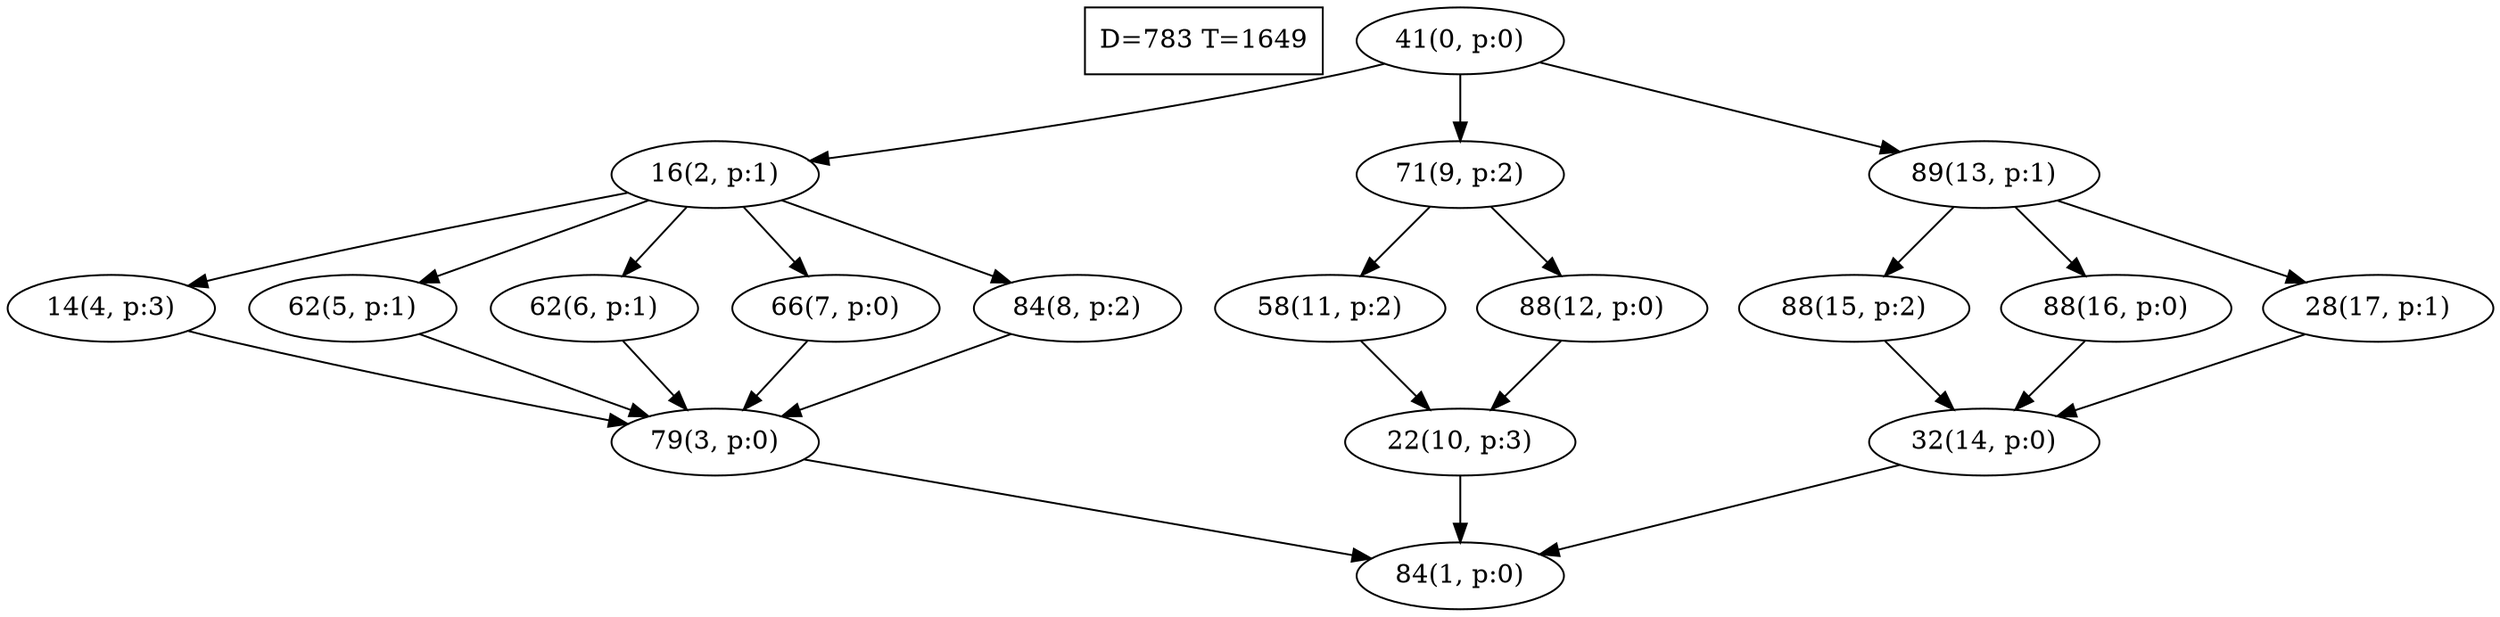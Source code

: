 digraph Task {
i [shape=box, label="D=783 T=1649"]; 
0 [label="41(0, p:0)"];
1 [label="84(1, p:0)"];
2 [label="16(2, p:1)"];
3 [label="79(3, p:0)"];
4 [label="14(4, p:3)"];
5 [label="62(5, p:1)"];
6 [label="62(6, p:1)"];
7 [label="66(7, p:0)"];
8 [label="84(8, p:2)"];
9 [label="71(9, p:2)"];
10 [label="22(10, p:3)"];
11 [label="58(11, p:2)"];
12 [label="88(12, p:0)"];
13 [label="89(13, p:1)"];
14 [label="32(14, p:0)"];
15 [label="88(15, p:2)"];
16 [label="88(16, p:0)"];
17 [label="28(17, p:1)"];
0 -> 2;
0 -> 9;
0 -> 13;
2 -> 4;
2 -> 5;
2 -> 6;
2 -> 7;
2 -> 8;
3 -> 1;
4 -> 3;
5 -> 3;
6 -> 3;
7 -> 3;
8 -> 3;
9 -> 11;
9 -> 12;
10 -> 1;
11 -> 10;
12 -> 10;
13 -> 15;
13 -> 16;
13 -> 17;
14 -> 1;
15 -> 14;
16 -> 14;
17 -> 14;
}